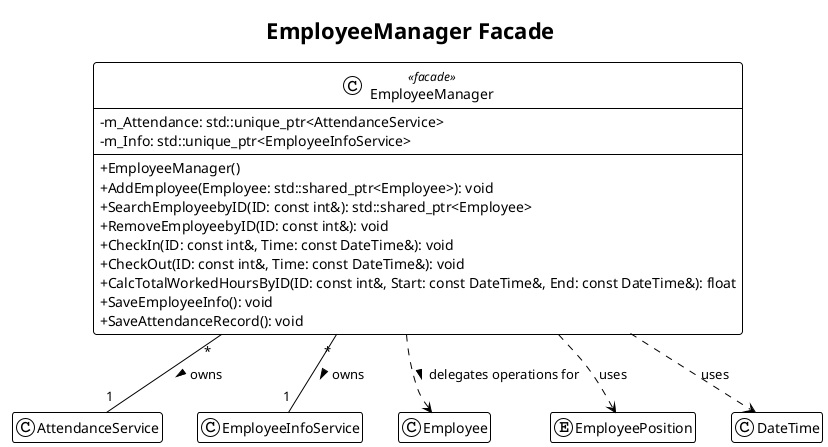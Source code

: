 @startuml
!theme plain
skinparam classAttributeIconSize 0
hide empty members
title EmployeeManager Facade

' --- Subsystem Components (Services) ---
class AttendanceService
class EmployeeInfoService

' --- Domain Entities and Value Objects ---
class Employee
enum EmployeePosition
class DateTime

' --- The Facade Class ---
' Provides a simplified, unified interface to the employee subsystem.
class EmployeeManager <<facade>> {
  - m_Attendance: std::unique_ptr<AttendanceService>
  - m_Info: std::unique_ptr<EmployeeInfoService>
  --
  + EmployeeManager()
  + AddEmployee(Employee: std::shared_ptr<Employee>): void
  + SearchEmployeebyID(ID: const int&): std::shared_ptr<Employee>
  + RemoveEmployeebyID(ID: const int&): void
  + CheckIn(ID: const int&, Time: const DateTime&): void
  + CheckOut(ID: const int&, Time: const DateTime&): void
  + CalcTotalWorkedHoursByID(ID: const int&, Start: const DateTime&, End: const DateTime&): float
  + SaveEmployeeInfo(): void
  + SaveAttendanceRecord(): void
}

' --- Relationships ---

' Composition: The manager owns and controls the lifetime of its services.
EmployeeManager "*"-- "1" AttendanceService : owns >
EmployeeManager "*"-- "1" EmployeeInfoService : owns >

' Dependencies: The manager's methods operate on various domain objects,
' delegating the work to its internal services.
EmployeeManager ..> Employee : delegates operations for >
EmployeeManager ..> EmployeePosition : uses
EmployeeManager ..> DateTime : uses

@enduml